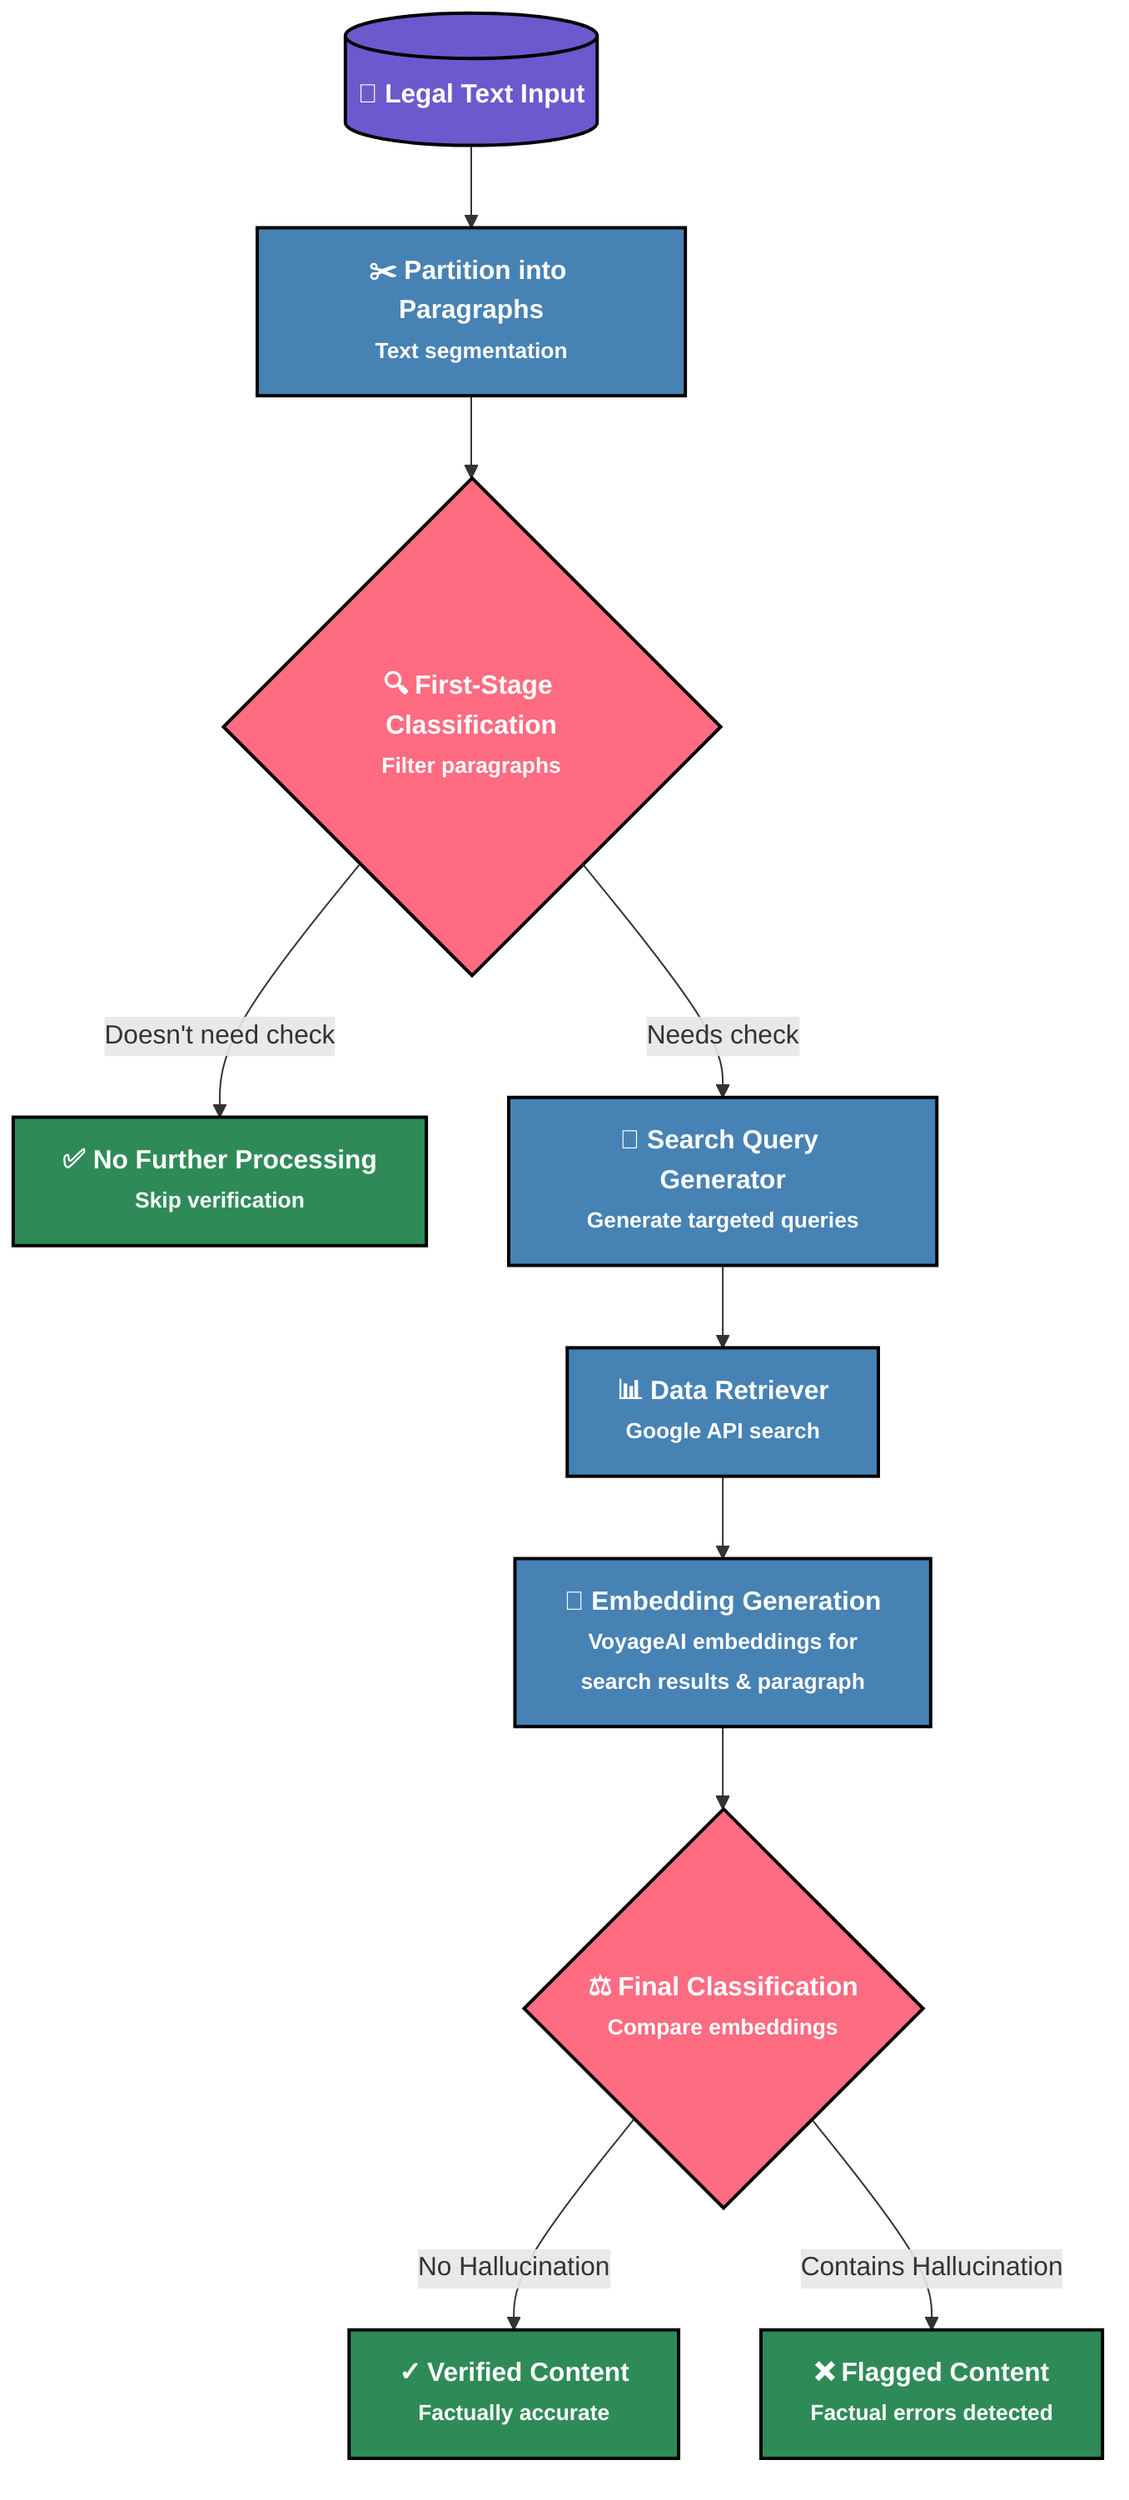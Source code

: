 flowchart TD
    A[("📄 Legal Text Input")] --> B["✂️ Partition into Paragraphs<br><small>Text segmentation</small>"]
    B --> C{"🔍 First-Stage Classification<br><small>Filter paragraphs</small>"}
    C -->|"Doesn't need check"| D["✅ No Further Processing<br><small>Skip verification</small>"]
    C -->|"Needs check"| E["🔎 Search Query Generator<br><small>Generate targeted queries</small>"]
    E --> F["📊 Data Retriever<br><small>Google API search</small>"]
    F --> G["🧠 Embedding Generation<br><small>VoyageAI embeddings for<br>search results & paragraph</small>"]
    G --> H{"⚖️ Final Classification<br><small>Compare embeddings</small>"}
    H -->|"No Hallucination"| I["✓ Verified Content<br><small>Factually accurate</small>"]
    H -->|"Contains Hallucination"| J["❌ Flagged Content<br><small>Factual errors detected</small>"]
    
    classDef process fill:#4682B4,stroke:#000000,stroke-width:2px,color:#FFFFFF,font-weight:bold,border-radius:8px;
    classDef decision fill:#FF6B81,stroke:#000000,stroke-width:2px,color:#FFFFFF,font-weight:bold,border-radius:16px;
    classDef output fill:#2E8B57,stroke:#000000,stroke-width:2px,color:#FFFFFF,font-weight:bold,border-radius:4px;
    classDef input fill:#6A5ACD,stroke:#000000,stroke-width:2px,color:#FFFFFF,font-weight:bold,border-radius:24px;
    
    class B,E,F,G process;
    class C,H decision;
    class D,I,J output;
    class A input;
